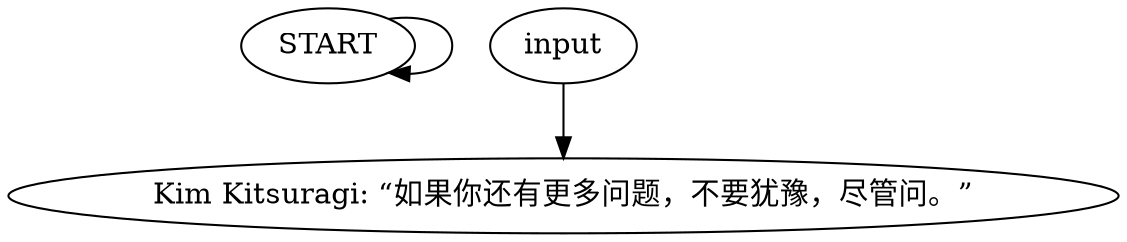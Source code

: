 # WHIRLING / Kim barks
# Kim tells you he has a menu for questions after he's in the team.
# ==================================================
digraph G {
	  0 [label="START"];
	  1 [label="input"];
	  2 [label="Kim Kitsuragi: “如果你还有更多问题，不要犹豫，尽管问。”"];
	  0 -> 0
	  1 -> 2
}

